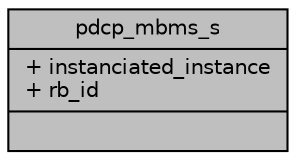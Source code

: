 digraph "pdcp_mbms_s"
{
 // LATEX_PDF_SIZE
  edge [fontname="Helvetica",fontsize="10",labelfontname="Helvetica",labelfontsize="10"];
  node [fontname="Helvetica",fontsize="10",shape=record];
  Node1 [label="{pdcp_mbms_s\n|+ instanciated_instance\l+ rb_id\l|}",height=0.2,width=0.4,color="black", fillcolor="grey75", style="filled", fontcolor="black",tooltip=" "];
}
